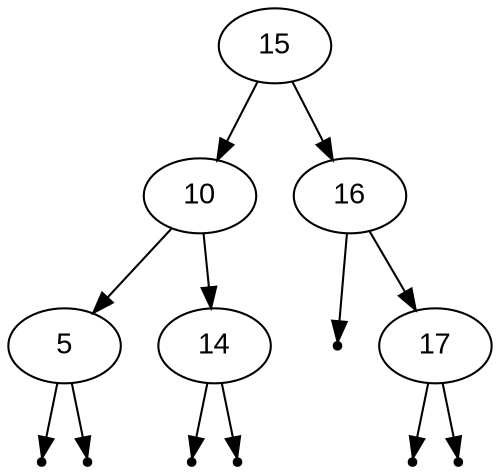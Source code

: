 digraph BST {
    node [fontname="Arial"];
    "15"-> "10";
    "10"-> "5";
    null0 [shape=point];
    "5"-> null0;
    null1 [shape=point];
    "5"-> null1;
    "10"-> "14";
    null2 [shape=point];
    "14"-> null2;
    null3 [shape=point];
    "14"-> null3;
    "15"-> "16";
    null4 [shape=point];
    "16"-> null4;
    "16"-> "17";
    null5 [shape=point];
    "17"-> null5;
    null6 [shape=point];
    "17"-> null6;
}
